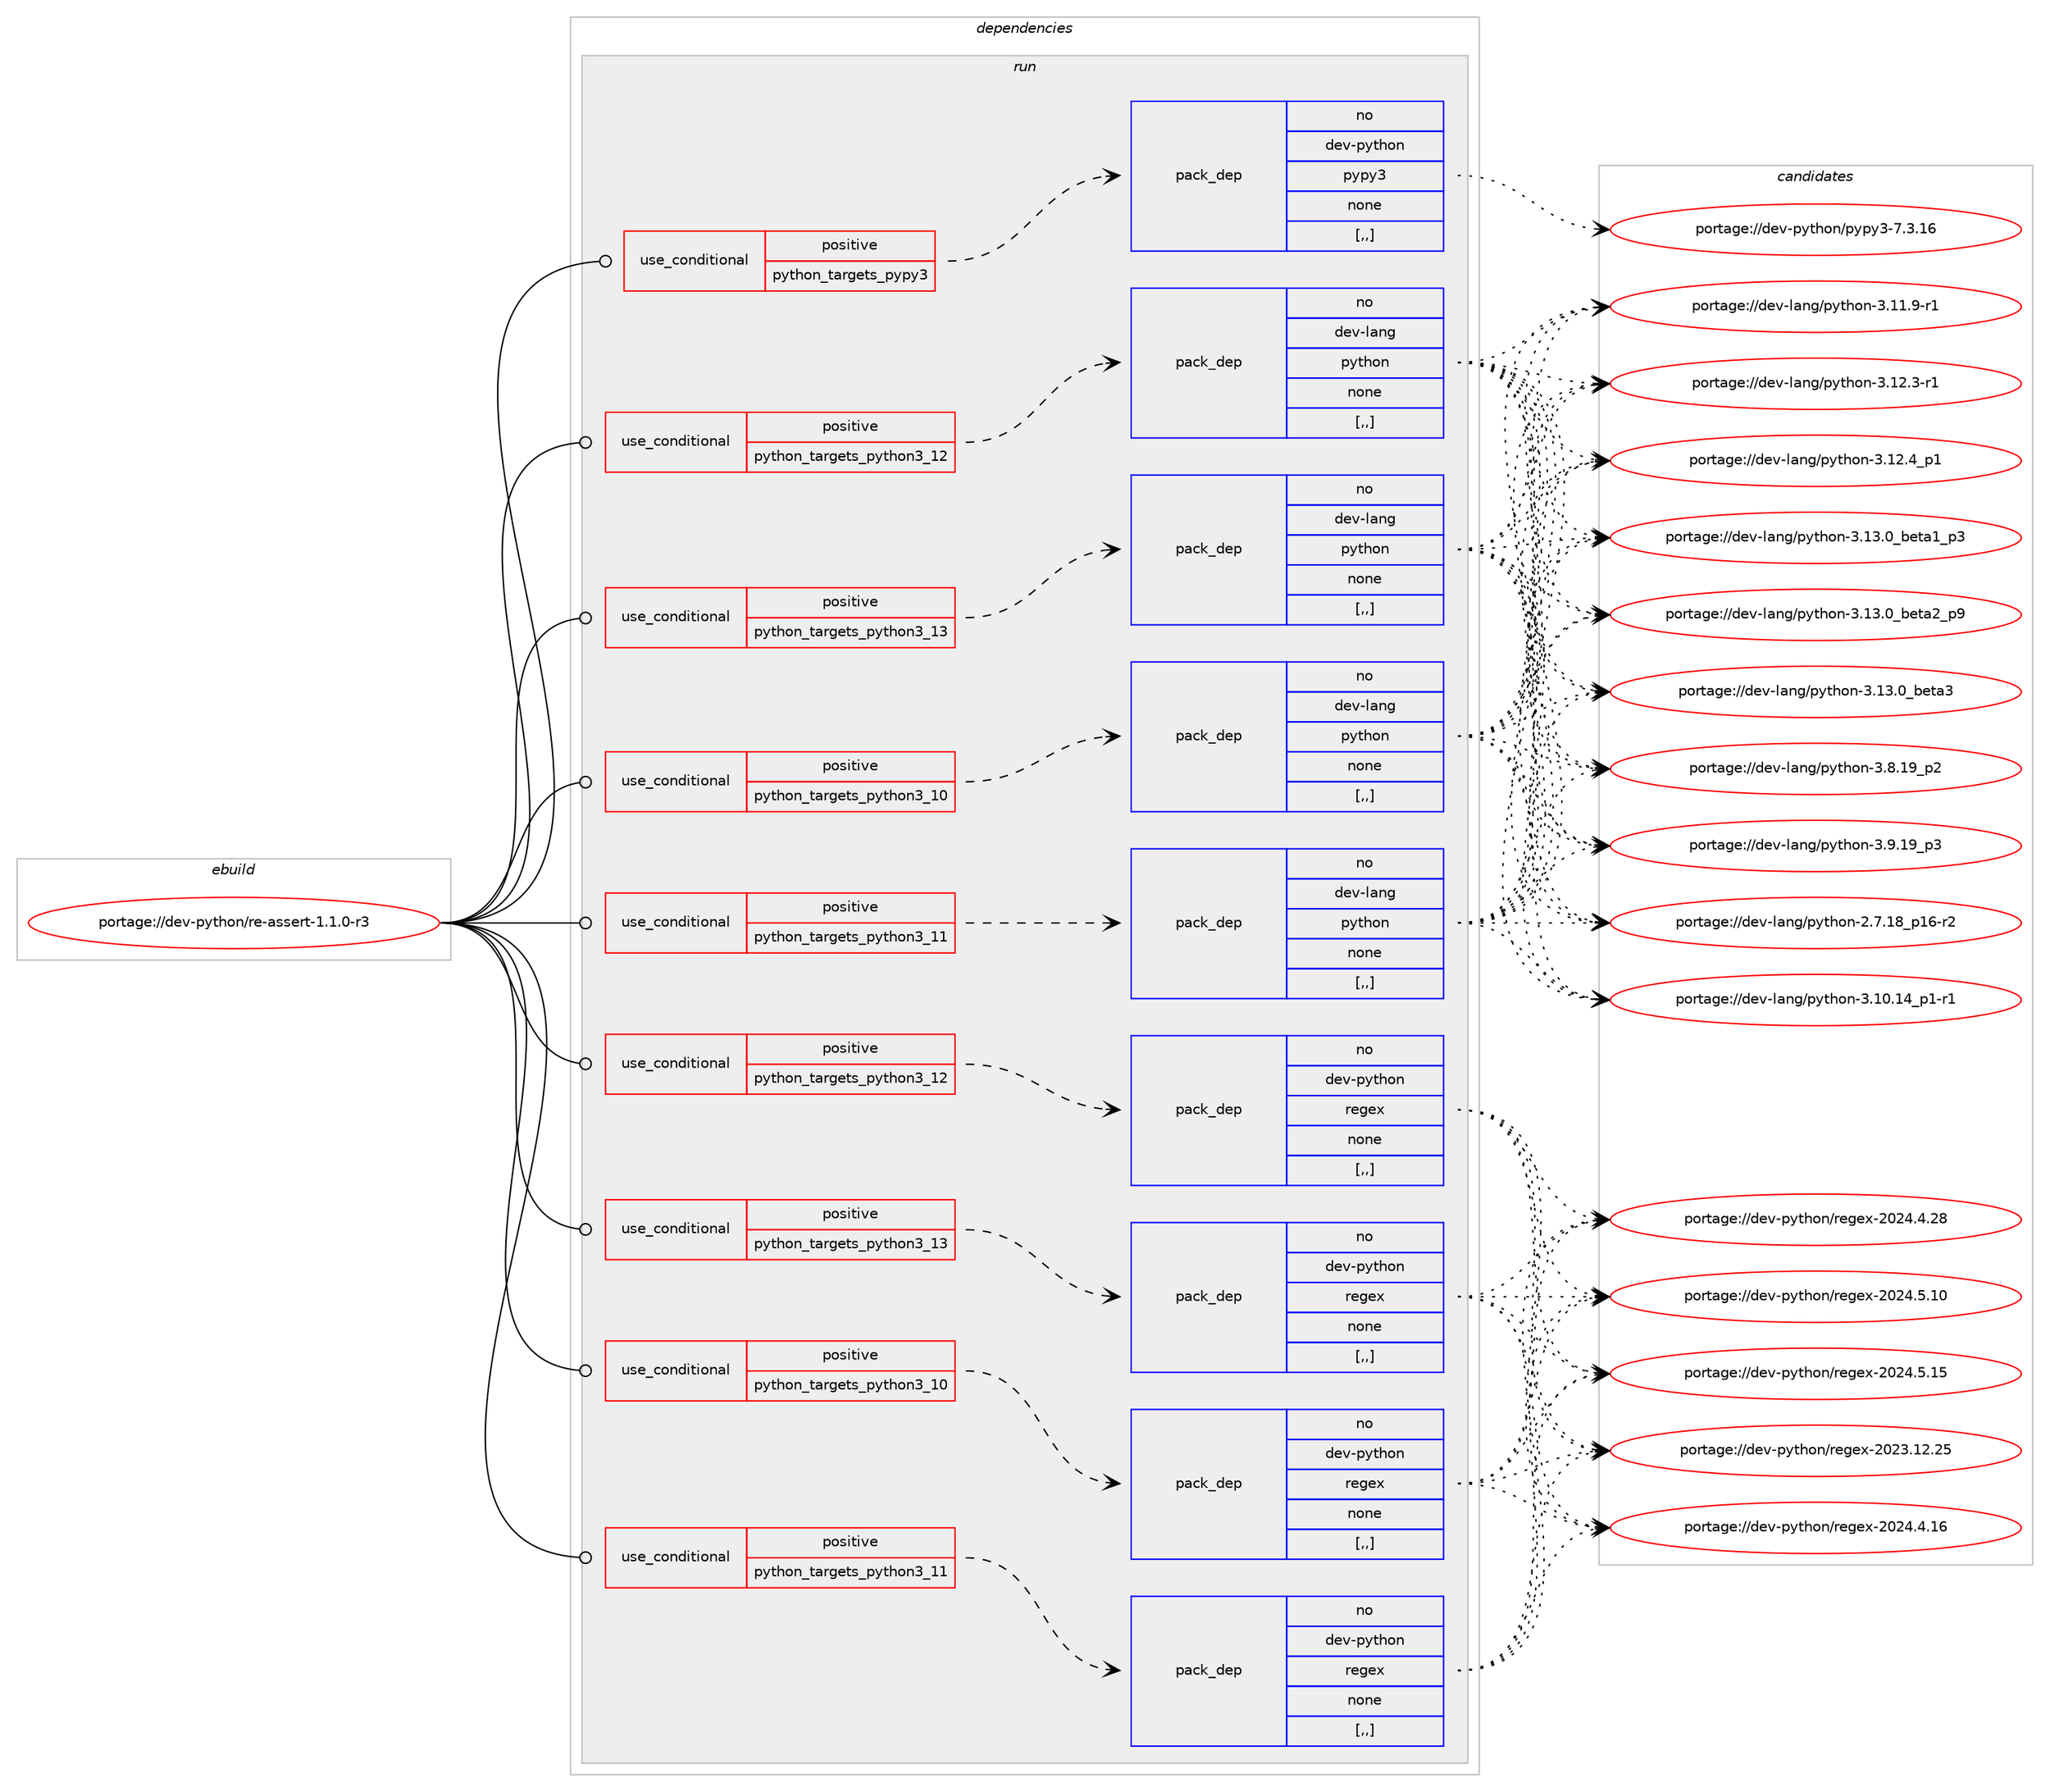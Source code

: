 digraph prolog {

# *************
# Graph options
# *************

newrank=true;
concentrate=true;
compound=true;
graph [rankdir=LR,fontname=Helvetica,fontsize=10,ranksep=1.5];#, ranksep=2.5, nodesep=0.2];
edge  [arrowhead=vee];
node  [fontname=Helvetica,fontsize=10];

# **********
# The ebuild
# **********

subgraph cluster_leftcol {
color=gray;
rank=same;
label=<<i>ebuild</i>>;
id [label="portage://dev-python/re-assert-1.1.0-r3", color=red, width=4, href="../dev-python/re-assert-1.1.0-r3.svg"];
}

# ****************
# The dependencies
# ****************

subgraph cluster_midcol {
color=gray;
label=<<i>dependencies</i>>;
subgraph cluster_compile {
fillcolor="#eeeeee";
style=filled;
label=<<i>compile</i>>;
}
subgraph cluster_compileandrun {
fillcolor="#eeeeee";
style=filled;
label=<<i>compile and run</i>>;
}
subgraph cluster_run {
fillcolor="#eeeeee";
style=filled;
label=<<i>run</i>>;
subgraph cond37568 {
dependency157412 [label=<<TABLE BORDER="0" CELLBORDER="1" CELLSPACING="0" CELLPADDING="4"><TR><TD ROWSPAN="3" CELLPADDING="10">use_conditional</TD></TR><TR><TD>positive</TD></TR><TR><TD>python_targets_pypy3</TD></TR></TABLE>>, shape=none, color=red];
subgraph pack118606 {
dependency157413 [label=<<TABLE BORDER="0" CELLBORDER="1" CELLSPACING="0" CELLPADDING="4" WIDTH="220"><TR><TD ROWSPAN="6" CELLPADDING="30">pack_dep</TD></TR><TR><TD WIDTH="110">no</TD></TR><TR><TD>dev-python</TD></TR><TR><TD>pypy3</TD></TR><TR><TD>none</TD></TR><TR><TD>[,,]</TD></TR></TABLE>>, shape=none, color=blue];
}
dependency157412:e -> dependency157413:w [weight=20,style="dashed",arrowhead="vee"];
}
id:e -> dependency157412:w [weight=20,style="solid",arrowhead="odot"];
subgraph cond37569 {
dependency157414 [label=<<TABLE BORDER="0" CELLBORDER="1" CELLSPACING="0" CELLPADDING="4"><TR><TD ROWSPAN="3" CELLPADDING="10">use_conditional</TD></TR><TR><TD>positive</TD></TR><TR><TD>python_targets_python3_10</TD></TR></TABLE>>, shape=none, color=red];
subgraph pack118607 {
dependency157415 [label=<<TABLE BORDER="0" CELLBORDER="1" CELLSPACING="0" CELLPADDING="4" WIDTH="220"><TR><TD ROWSPAN="6" CELLPADDING="30">pack_dep</TD></TR><TR><TD WIDTH="110">no</TD></TR><TR><TD>dev-lang</TD></TR><TR><TD>python</TD></TR><TR><TD>none</TD></TR><TR><TD>[,,]</TD></TR></TABLE>>, shape=none, color=blue];
}
dependency157414:e -> dependency157415:w [weight=20,style="dashed",arrowhead="vee"];
}
id:e -> dependency157414:w [weight=20,style="solid",arrowhead="odot"];
subgraph cond37570 {
dependency157416 [label=<<TABLE BORDER="0" CELLBORDER="1" CELLSPACING="0" CELLPADDING="4"><TR><TD ROWSPAN="3" CELLPADDING="10">use_conditional</TD></TR><TR><TD>positive</TD></TR><TR><TD>python_targets_python3_10</TD></TR></TABLE>>, shape=none, color=red];
subgraph pack118608 {
dependency157417 [label=<<TABLE BORDER="0" CELLBORDER="1" CELLSPACING="0" CELLPADDING="4" WIDTH="220"><TR><TD ROWSPAN="6" CELLPADDING="30">pack_dep</TD></TR><TR><TD WIDTH="110">no</TD></TR><TR><TD>dev-python</TD></TR><TR><TD>regex</TD></TR><TR><TD>none</TD></TR><TR><TD>[,,]</TD></TR></TABLE>>, shape=none, color=blue];
}
dependency157416:e -> dependency157417:w [weight=20,style="dashed",arrowhead="vee"];
}
id:e -> dependency157416:w [weight=20,style="solid",arrowhead="odot"];
subgraph cond37571 {
dependency157418 [label=<<TABLE BORDER="0" CELLBORDER="1" CELLSPACING="0" CELLPADDING="4"><TR><TD ROWSPAN="3" CELLPADDING="10">use_conditional</TD></TR><TR><TD>positive</TD></TR><TR><TD>python_targets_python3_11</TD></TR></TABLE>>, shape=none, color=red];
subgraph pack118609 {
dependency157419 [label=<<TABLE BORDER="0" CELLBORDER="1" CELLSPACING="0" CELLPADDING="4" WIDTH="220"><TR><TD ROWSPAN="6" CELLPADDING="30">pack_dep</TD></TR><TR><TD WIDTH="110">no</TD></TR><TR><TD>dev-lang</TD></TR><TR><TD>python</TD></TR><TR><TD>none</TD></TR><TR><TD>[,,]</TD></TR></TABLE>>, shape=none, color=blue];
}
dependency157418:e -> dependency157419:w [weight=20,style="dashed",arrowhead="vee"];
}
id:e -> dependency157418:w [weight=20,style="solid",arrowhead="odot"];
subgraph cond37572 {
dependency157420 [label=<<TABLE BORDER="0" CELLBORDER="1" CELLSPACING="0" CELLPADDING="4"><TR><TD ROWSPAN="3" CELLPADDING="10">use_conditional</TD></TR><TR><TD>positive</TD></TR><TR><TD>python_targets_python3_11</TD></TR></TABLE>>, shape=none, color=red];
subgraph pack118610 {
dependency157421 [label=<<TABLE BORDER="0" CELLBORDER="1" CELLSPACING="0" CELLPADDING="4" WIDTH="220"><TR><TD ROWSPAN="6" CELLPADDING="30">pack_dep</TD></TR><TR><TD WIDTH="110">no</TD></TR><TR><TD>dev-python</TD></TR><TR><TD>regex</TD></TR><TR><TD>none</TD></TR><TR><TD>[,,]</TD></TR></TABLE>>, shape=none, color=blue];
}
dependency157420:e -> dependency157421:w [weight=20,style="dashed",arrowhead="vee"];
}
id:e -> dependency157420:w [weight=20,style="solid",arrowhead="odot"];
subgraph cond37573 {
dependency157422 [label=<<TABLE BORDER="0" CELLBORDER="1" CELLSPACING="0" CELLPADDING="4"><TR><TD ROWSPAN="3" CELLPADDING="10">use_conditional</TD></TR><TR><TD>positive</TD></TR><TR><TD>python_targets_python3_12</TD></TR></TABLE>>, shape=none, color=red];
subgraph pack118611 {
dependency157423 [label=<<TABLE BORDER="0" CELLBORDER="1" CELLSPACING="0" CELLPADDING="4" WIDTH="220"><TR><TD ROWSPAN="6" CELLPADDING="30">pack_dep</TD></TR><TR><TD WIDTH="110">no</TD></TR><TR><TD>dev-lang</TD></TR><TR><TD>python</TD></TR><TR><TD>none</TD></TR><TR><TD>[,,]</TD></TR></TABLE>>, shape=none, color=blue];
}
dependency157422:e -> dependency157423:w [weight=20,style="dashed",arrowhead="vee"];
}
id:e -> dependency157422:w [weight=20,style="solid",arrowhead="odot"];
subgraph cond37574 {
dependency157424 [label=<<TABLE BORDER="0" CELLBORDER="1" CELLSPACING="0" CELLPADDING="4"><TR><TD ROWSPAN="3" CELLPADDING="10">use_conditional</TD></TR><TR><TD>positive</TD></TR><TR><TD>python_targets_python3_12</TD></TR></TABLE>>, shape=none, color=red];
subgraph pack118612 {
dependency157425 [label=<<TABLE BORDER="0" CELLBORDER="1" CELLSPACING="0" CELLPADDING="4" WIDTH="220"><TR><TD ROWSPAN="6" CELLPADDING="30">pack_dep</TD></TR><TR><TD WIDTH="110">no</TD></TR><TR><TD>dev-python</TD></TR><TR><TD>regex</TD></TR><TR><TD>none</TD></TR><TR><TD>[,,]</TD></TR></TABLE>>, shape=none, color=blue];
}
dependency157424:e -> dependency157425:w [weight=20,style="dashed",arrowhead="vee"];
}
id:e -> dependency157424:w [weight=20,style="solid",arrowhead="odot"];
subgraph cond37575 {
dependency157426 [label=<<TABLE BORDER="0" CELLBORDER="1" CELLSPACING="0" CELLPADDING="4"><TR><TD ROWSPAN="3" CELLPADDING="10">use_conditional</TD></TR><TR><TD>positive</TD></TR><TR><TD>python_targets_python3_13</TD></TR></TABLE>>, shape=none, color=red];
subgraph pack118613 {
dependency157427 [label=<<TABLE BORDER="0" CELLBORDER="1" CELLSPACING="0" CELLPADDING="4" WIDTH="220"><TR><TD ROWSPAN="6" CELLPADDING="30">pack_dep</TD></TR><TR><TD WIDTH="110">no</TD></TR><TR><TD>dev-lang</TD></TR><TR><TD>python</TD></TR><TR><TD>none</TD></TR><TR><TD>[,,]</TD></TR></TABLE>>, shape=none, color=blue];
}
dependency157426:e -> dependency157427:w [weight=20,style="dashed",arrowhead="vee"];
}
id:e -> dependency157426:w [weight=20,style="solid",arrowhead="odot"];
subgraph cond37576 {
dependency157428 [label=<<TABLE BORDER="0" CELLBORDER="1" CELLSPACING="0" CELLPADDING="4"><TR><TD ROWSPAN="3" CELLPADDING="10">use_conditional</TD></TR><TR><TD>positive</TD></TR><TR><TD>python_targets_python3_13</TD></TR></TABLE>>, shape=none, color=red];
subgraph pack118614 {
dependency157429 [label=<<TABLE BORDER="0" CELLBORDER="1" CELLSPACING="0" CELLPADDING="4" WIDTH="220"><TR><TD ROWSPAN="6" CELLPADDING="30">pack_dep</TD></TR><TR><TD WIDTH="110">no</TD></TR><TR><TD>dev-python</TD></TR><TR><TD>regex</TD></TR><TR><TD>none</TD></TR><TR><TD>[,,]</TD></TR></TABLE>>, shape=none, color=blue];
}
dependency157428:e -> dependency157429:w [weight=20,style="dashed",arrowhead="vee"];
}
id:e -> dependency157428:w [weight=20,style="solid",arrowhead="odot"];
}
}

# **************
# The candidates
# **************

subgraph cluster_choices {
rank=same;
color=gray;
label=<<i>candidates</i>>;

subgraph choice118606 {
color=black;
nodesep=1;
choice10010111845112121116104111110471121211121215145554651464954 [label="portage://dev-python/pypy3-7.3.16", color=red, width=4,href="../dev-python/pypy3-7.3.16.svg"];
dependency157413:e -> choice10010111845112121116104111110471121211121215145554651464954:w [style=dotted,weight="100"];
}
subgraph choice118607 {
color=black;
nodesep=1;
choice100101118451089711010347112121116104111110455046554649569511249544511450 [label="portage://dev-lang/python-2.7.18_p16-r2", color=red, width=4,href="../dev-lang/python-2.7.18_p16-r2.svg"];
choice100101118451089711010347112121116104111110455146494846495295112494511449 [label="portage://dev-lang/python-3.10.14_p1-r1", color=red, width=4,href="../dev-lang/python-3.10.14_p1-r1.svg"];
choice100101118451089711010347112121116104111110455146494946574511449 [label="portage://dev-lang/python-3.11.9-r1", color=red, width=4,href="../dev-lang/python-3.11.9-r1.svg"];
choice100101118451089711010347112121116104111110455146495046514511449 [label="portage://dev-lang/python-3.12.3-r1", color=red, width=4,href="../dev-lang/python-3.12.3-r1.svg"];
choice100101118451089711010347112121116104111110455146495046529511249 [label="portage://dev-lang/python-3.12.4_p1", color=red, width=4,href="../dev-lang/python-3.12.4_p1.svg"];
choice10010111845108971101034711212111610411111045514649514648959810111697499511251 [label="portage://dev-lang/python-3.13.0_beta1_p3", color=red, width=4,href="../dev-lang/python-3.13.0_beta1_p3.svg"];
choice10010111845108971101034711212111610411111045514649514648959810111697509511257 [label="portage://dev-lang/python-3.13.0_beta2_p9", color=red, width=4,href="../dev-lang/python-3.13.0_beta2_p9.svg"];
choice1001011184510897110103471121211161041111104551464951464895981011169751 [label="portage://dev-lang/python-3.13.0_beta3", color=red, width=4,href="../dev-lang/python-3.13.0_beta3.svg"];
choice100101118451089711010347112121116104111110455146564649579511250 [label="portage://dev-lang/python-3.8.19_p2", color=red, width=4,href="../dev-lang/python-3.8.19_p2.svg"];
choice100101118451089711010347112121116104111110455146574649579511251 [label="portage://dev-lang/python-3.9.19_p3", color=red, width=4,href="../dev-lang/python-3.9.19_p3.svg"];
dependency157415:e -> choice100101118451089711010347112121116104111110455046554649569511249544511450:w [style=dotted,weight="100"];
dependency157415:e -> choice100101118451089711010347112121116104111110455146494846495295112494511449:w [style=dotted,weight="100"];
dependency157415:e -> choice100101118451089711010347112121116104111110455146494946574511449:w [style=dotted,weight="100"];
dependency157415:e -> choice100101118451089711010347112121116104111110455146495046514511449:w [style=dotted,weight="100"];
dependency157415:e -> choice100101118451089711010347112121116104111110455146495046529511249:w [style=dotted,weight="100"];
dependency157415:e -> choice10010111845108971101034711212111610411111045514649514648959810111697499511251:w [style=dotted,weight="100"];
dependency157415:e -> choice10010111845108971101034711212111610411111045514649514648959810111697509511257:w [style=dotted,weight="100"];
dependency157415:e -> choice1001011184510897110103471121211161041111104551464951464895981011169751:w [style=dotted,weight="100"];
dependency157415:e -> choice100101118451089711010347112121116104111110455146564649579511250:w [style=dotted,weight="100"];
dependency157415:e -> choice100101118451089711010347112121116104111110455146574649579511251:w [style=dotted,weight="100"];
}
subgraph choice118608 {
color=black;
nodesep=1;
choice10010111845112121116104111110471141011031011204550485051464950465053 [label="portage://dev-python/regex-2023.12.25", color=red, width=4,href="../dev-python/regex-2023.12.25.svg"];
choice100101118451121211161041111104711410110310112045504850524652464954 [label="portage://dev-python/regex-2024.4.16", color=red, width=4,href="../dev-python/regex-2024.4.16.svg"];
choice100101118451121211161041111104711410110310112045504850524652465056 [label="portage://dev-python/regex-2024.4.28", color=red, width=4,href="../dev-python/regex-2024.4.28.svg"];
choice100101118451121211161041111104711410110310112045504850524653464948 [label="portage://dev-python/regex-2024.5.10", color=red, width=4,href="../dev-python/regex-2024.5.10.svg"];
choice100101118451121211161041111104711410110310112045504850524653464953 [label="portage://dev-python/regex-2024.5.15", color=red, width=4,href="../dev-python/regex-2024.5.15.svg"];
dependency157417:e -> choice10010111845112121116104111110471141011031011204550485051464950465053:w [style=dotted,weight="100"];
dependency157417:e -> choice100101118451121211161041111104711410110310112045504850524652464954:w [style=dotted,weight="100"];
dependency157417:e -> choice100101118451121211161041111104711410110310112045504850524652465056:w [style=dotted,weight="100"];
dependency157417:e -> choice100101118451121211161041111104711410110310112045504850524653464948:w [style=dotted,weight="100"];
dependency157417:e -> choice100101118451121211161041111104711410110310112045504850524653464953:w [style=dotted,weight="100"];
}
subgraph choice118609 {
color=black;
nodesep=1;
choice100101118451089711010347112121116104111110455046554649569511249544511450 [label="portage://dev-lang/python-2.7.18_p16-r2", color=red, width=4,href="../dev-lang/python-2.7.18_p16-r2.svg"];
choice100101118451089711010347112121116104111110455146494846495295112494511449 [label="portage://dev-lang/python-3.10.14_p1-r1", color=red, width=4,href="../dev-lang/python-3.10.14_p1-r1.svg"];
choice100101118451089711010347112121116104111110455146494946574511449 [label="portage://dev-lang/python-3.11.9-r1", color=red, width=4,href="../dev-lang/python-3.11.9-r1.svg"];
choice100101118451089711010347112121116104111110455146495046514511449 [label="portage://dev-lang/python-3.12.3-r1", color=red, width=4,href="../dev-lang/python-3.12.3-r1.svg"];
choice100101118451089711010347112121116104111110455146495046529511249 [label="portage://dev-lang/python-3.12.4_p1", color=red, width=4,href="../dev-lang/python-3.12.4_p1.svg"];
choice10010111845108971101034711212111610411111045514649514648959810111697499511251 [label="portage://dev-lang/python-3.13.0_beta1_p3", color=red, width=4,href="../dev-lang/python-3.13.0_beta1_p3.svg"];
choice10010111845108971101034711212111610411111045514649514648959810111697509511257 [label="portage://dev-lang/python-3.13.0_beta2_p9", color=red, width=4,href="../dev-lang/python-3.13.0_beta2_p9.svg"];
choice1001011184510897110103471121211161041111104551464951464895981011169751 [label="portage://dev-lang/python-3.13.0_beta3", color=red, width=4,href="../dev-lang/python-3.13.0_beta3.svg"];
choice100101118451089711010347112121116104111110455146564649579511250 [label="portage://dev-lang/python-3.8.19_p2", color=red, width=4,href="../dev-lang/python-3.8.19_p2.svg"];
choice100101118451089711010347112121116104111110455146574649579511251 [label="portage://dev-lang/python-3.9.19_p3", color=red, width=4,href="../dev-lang/python-3.9.19_p3.svg"];
dependency157419:e -> choice100101118451089711010347112121116104111110455046554649569511249544511450:w [style=dotted,weight="100"];
dependency157419:e -> choice100101118451089711010347112121116104111110455146494846495295112494511449:w [style=dotted,weight="100"];
dependency157419:e -> choice100101118451089711010347112121116104111110455146494946574511449:w [style=dotted,weight="100"];
dependency157419:e -> choice100101118451089711010347112121116104111110455146495046514511449:w [style=dotted,weight="100"];
dependency157419:e -> choice100101118451089711010347112121116104111110455146495046529511249:w [style=dotted,weight="100"];
dependency157419:e -> choice10010111845108971101034711212111610411111045514649514648959810111697499511251:w [style=dotted,weight="100"];
dependency157419:e -> choice10010111845108971101034711212111610411111045514649514648959810111697509511257:w [style=dotted,weight="100"];
dependency157419:e -> choice1001011184510897110103471121211161041111104551464951464895981011169751:w [style=dotted,weight="100"];
dependency157419:e -> choice100101118451089711010347112121116104111110455146564649579511250:w [style=dotted,weight="100"];
dependency157419:e -> choice100101118451089711010347112121116104111110455146574649579511251:w [style=dotted,weight="100"];
}
subgraph choice118610 {
color=black;
nodesep=1;
choice10010111845112121116104111110471141011031011204550485051464950465053 [label="portage://dev-python/regex-2023.12.25", color=red, width=4,href="../dev-python/regex-2023.12.25.svg"];
choice100101118451121211161041111104711410110310112045504850524652464954 [label="portage://dev-python/regex-2024.4.16", color=red, width=4,href="../dev-python/regex-2024.4.16.svg"];
choice100101118451121211161041111104711410110310112045504850524652465056 [label="portage://dev-python/regex-2024.4.28", color=red, width=4,href="../dev-python/regex-2024.4.28.svg"];
choice100101118451121211161041111104711410110310112045504850524653464948 [label="portage://dev-python/regex-2024.5.10", color=red, width=4,href="../dev-python/regex-2024.5.10.svg"];
choice100101118451121211161041111104711410110310112045504850524653464953 [label="portage://dev-python/regex-2024.5.15", color=red, width=4,href="../dev-python/regex-2024.5.15.svg"];
dependency157421:e -> choice10010111845112121116104111110471141011031011204550485051464950465053:w [style=dotted,weight="100"];
dependency157421:e -> choice100101118451121211161041111104711410110310112045504850524652464954:w [style=dotted,weight="100"];
dependency157421:e -> choice100101118451121211161041111104711410110310112045504850524652465056:w [style=dotted,weight="100"];
dependency157421:e -> choice100101118451121211161041111104711410110310112045504850524653464948:w [style=dotted,weight="100"];
dependency157421:e -> choice100101118451121211161041111104711410110310112045504850524653464953:w [style=dotted,weight="100"];
}
subgraph choice118611 {
color=black;
nodesep=1;
choice100101118451089711010347112121116104111110455046554649569511249544511450 [label="portage://dev-lang/python-2.7.18_p16-r2", color=red, width=4,href="../dev-lang/python-2.7.18_p16-r2.svg"];
choice100101118451089711010347112121116104111110455146494846495295112494511449 [label="portage://dev-lang/python-3.10.14_p1-r1", color=red, width=4,href="../dev-lang/python-3.10.14_p1-r1.svg"];
choice100101118451089711010347112121116104111110455146494946574511449 [label="portage://dev-lang/python-3.11.9-r1", color=red, width=4,href="../dev-lang/python-3.11.9-r1.svg"];
choice100101118451089711010347112121116104111110455146495046514511449 [label="portage://dev-lang/python-3.12.3-r1", color=red, width=4,href="../dev-lang/python-3.12.3-r1.svg"];
choice100101118451089711010347112121116104111110455146495046529511249 [label="portage://dev-lang/python-3.12.4_p1", color=red, width=4,href="../dev-lang/python-3.12.4_p1.svg"];
choice10010111845108971101034711212111610411111045514649514648959810111697499511251 [label="portage://dev-lang/python-3.13.0_beta1_p3", color=red, width=4,href="../dev-lang/python-3.13.0_beta1_p3.svg"];
choice10010111845108971101034711212111610411111045514649514648959810111697509511257 [label="portage://dev-lang/python-3.13.0_beta2_p9", color=red, width=4,href="../dev-lang/python-3.13.0_beta2_p9.svg"];
choice1001011184510897110103471121211161041111104551464951464895981011169751 [label="portage://dev-lang/python-3.13.0_beta3", color=red, width=4,href="../dev-lang/python-3.13.0_beta3.svg"];
choice100101118451089711010347112121116104111110455146564649579511250 [label="portage://dev-lang/python-3.8.19_p2", color=red, width=4,href="../dev-lang/python-3.8.19_p2.svg"];
choice100101118451089711010347112121116104111110455146574649579511251 [label="portage://dev-lang/python-3.9.19_p3", color=red, width=4,href="../dev-lang/python-3.9.19_p3.svg"];
dependency157423:e -> choice100101118451089711010347112121116104111110455046554649569511249544511450:w [style=dotted,weight="100"];
dependency157423:e -> choice100101118451089711010347112121116104111110455146494846495295112494511449:w [style=dotted,weight="100"];
dependency157423:e -> choice100101118451089711010347112121116104111110455146494946574511449:w [style=dotted,weight="100"];
dependency157423:e -> choice100101118451089711010347112121116104111110455146495046514511449:w [style=dotted,weight="100"];
dependency157423:e -> choice100101118451089711010347112121116104111110455146495046529511249:w [style=dotted,weight="100"];
dependency157423:e -> choice10010111845108971101034711212111610411111045514649514648959810111697499511251:w [style=dotted,weight="100"];
dependency157423:e -> choice10010111845108971101034711212111610411111045514649514648959810111697509511257:w [style=dotted,weight="100"];
dependency157423:e -> choice1001011184510897110103471121211161041111104551464951464895981011169751:w [style=dotted,weight="100"];
dependency157423:e -> choice100101118451089711010347112121116104111110455146564649579511250:w [style=dotted,weight="100"];
dependency157423:e -> choice100101118451089711010347112121116104111110455146574649579511251:w [style=dotted,weight="100"];
}
subgraph choice118612 {
color=black;
nodesep=1;
choice10010111845112121116104111110471141011031011204550485051464950465053 [label="portage://dev-python/regex-2023.12.25", color=red, width=4,href="../dev-python/regex-2023.12.25.svg"];
choice100101118451121211161041111104711410110310112045504850524652464954 [label="portage://dev-python/regex-2024.4.16", color=red, width=4,href="../dev-python/regex-2024.4.16.svg"];
choice100101118451121211161041111104711410110310112045504850524652465056 [label="portage://dev-python/regex-2024.4.28", color=red, width=4,href="../dev-python/regex-2024.4.28.svg"];
choice100101118451121211161041111104711410110310112045504850524653464948 [label="portage://dev-python/regex-2024.5.10", color=red, width=4,href="../dev-python/regex-2024.5.10.svg"];
choice100101118451121211161041111104711410110310112045504850524653464953 [label="portage://dev-python/regex-2024.5.15", color=red, width=4,href="../dev-python/regex-2024.5.15.svg"];
dependency157425:e -> choice10010111845112121116104111110471141011031011204550485051464950465053:w [style=dotted,weight="100"];
dependency157425:e -> choice100101118451121211161041111104711410110310112045504850524652464954:w [style=dotted,weight="100"];
dependency157425:e -> choice100101118451121211161041111104711410110310112045504850524652465056:w [style=dotted,weight="100"];
dependency157425:e -> choice100101118451121211161041111104711410110310112045504850524653464948:w [style=dotted,weight="100"];
dependency157425:e -> choice100101118451121211161041111104711410110310112045504850524653464953:w [style=dotted,weight="100"];
}
subgraph choice118613 {
color=black;
nodesep=1;
choice100101118451089711010347112121116104111110455046554649569511249544511450 [label="portage://dev-lang/python-2.7.18_p16-r2", color=red, width=4,href="../dev-lang/python-2.7.18_p16-r2.svg"];
choice100101118451089711010347112121116104111110455146494846495295112494511449 [label="portage://dev-lang/python-3.10.14_p1-r1", color=red, width=4,href="../dev-lang/python-3.10.14_p1-r1.svg"];
choice100101118451089711010347112121116104111110455146494946574511449 [label="portage://dev-lang/python-3.11.9-r1", color=red, width=4,href="../dev-lang/python-3.11.9-r1.svg"];
choice100101118451089711010347112121116104111110455146495046514511449 [label="portage://dev-lang/python-3.12.3-r1", color=red, width=4,href="../dev-lang/python-3.12.3-r1.svg"];
choice100101118451089711010347112121116104111110455146495046529511249 [label="portage://dev-lang/python-3.12.4_p1", color=red, width=4,href="../dev-lang/python-3.12.4_p1.svg"];
choice10010111845108971101034711212111610411111045514649514648959810111697499511251 [label="portage://dev-lang/python-3.13.0_beta1_p3", color=red, width=4,href="../dev-lang/python-3.13.0_beta1_p3.svg"];
choice10010111845108971101034711212111610411111045514649514648959810111697509511257 [label="portage://dev-lang/python-3.13.0_beta2_p9", color=red, width=4,href="../dev-lang/python-3.13.0_beta2_p9.svg"];
choice1001011184510897110103471121211161041111104551464951464895981011169751 [label="portage://dev-lang/python-3.13.0_beta3", color=red, width=4,href="../dev-lang/python-3.13.0_beta3.svg"];
choice100101118451089711010347112121116104111110455146564649579511250 [label="portage://dev-lang/python-3.8.19_p2", color=red, width=4,href="../dev-lang/python-3.8.19_p2.svg"];
choice100101118451089711010347112121116104111110455146574649579511251 [label="portage://dev-lang/python-3.9.19_p3", color=red, width=4,href="../dev-lang/python-3.9.19_p3.svg"];
dependency157427:e -> choice100101118451089711010347112121116104111110455046554649569511249544511450:w [style=dotted,weight="100"];
dependency157427:e -> choice100101118451089711010347112121116104111110455146494846495295112494511449:w [style=dotted,weight="100"];
dependency157427:e -> choice100101118451089711010347112121116104111110455146494946574511449:w [style=dotted,weight="100"];
dependency157427:e -> choice100101118451089711010347112121116104111110455146495046514511449:w [style=dotted,weight="100"];
dependency157427:e -> choice100101118451089711010347112121116104111110455146495046529511249:w [style=dotted,weight="100"];
dependency157427:e -> choice10010111845108971101034711212111610411111045514649514648959810111697499511251:w [style=dotted,weight="100"];
dependency157427:e -> choice10010111845108971101034711212111610411111045514649514648959810111697509511257:w [style=dotted,weight="100"];
dependency157427:e -> choice1001011184510897110103471121211161041111104551464951464895981011169751:w [style=dotted,weight="100"];
dependency157427:e -> choice100101118451089711010347112121116104111110455146564649579511250:w [style=dotted,weight="100"];
dependency157427:e -> choice100101118451089711010347112121116104111110455146574649579511251:w [style=dotted,weight="100"];
}
subgraph choice118614 {
color=black;
nodesep=1;
choice10010111845112121116104111110471141011031011204550485051464950465053 [label="portage://dev-python/regex-2023.12.25", color=red, width=4,href="../dev-python/regex-2023.12.25.svg"];
choice100101118451121211161041111104711410110310112045504850524652464954 [label="portage://dev-python/regex-2024.4.16", color=red, width=4,href="../dev-python/regex-2024.4.16.svg"];
choice100101118451121211161041111104711410110310112045504850524652465056 [label="portage://dev-python/regex-2024.4.28", color=red, width=4,href="../dev-python/regex-2024.4.28.svg"];
choice100101118451121211161041111104711410110310112045504850524653464948 [label="portage://dev-python/regex-2024.5.10", color=red, width=4,href="../dev-python/regex-2024.5.10.svg"];
choice100101118451121211161041111104711410110310112045504850524653464953 [label="portage://dev-python/regex-2024.5.15", color=red, width=4,href="../dev-python/regex-2024.5.15.svg"];
dependency157429:e -> choice10010111845112121116104111110471141011031011204550485051464950465053:w [style=dotted,weight="100"];
dependency157429:e -> choice100101118451121211161041111104711410110310112045504850524652464954:w [style=dotted,weight="100"];
dependency157429:e -> choice100101118451121211161041111104711410110310112045504850524652465056:w [style=dotted,weight="100"];
dependency157429:e -> choice100101118451121211161041111104711410110310112045504850524653464948:w [style=dotted,weight="100"];
dependency157429:e -> choice100101118451121211161041111104711410110310112045504850524653464953:w [style=dotted,weight="100"];
}
}

}

